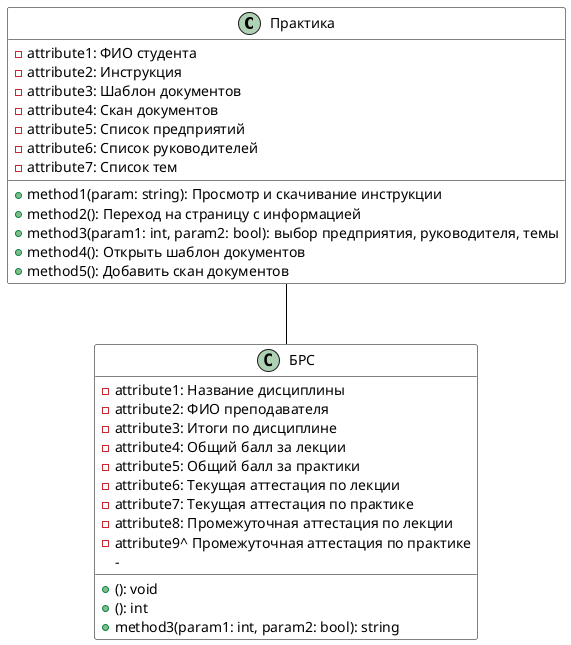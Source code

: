 @startuml

' Настройка стиля для прямоугольника
skinparam class {
    BackgroundColor #FFF
    BorderColor #000
    ArrowColor #000
    FontName Arial
}

' Класс с атрибутами и методами
class "Практика" as MyClass {
  ' Атрибуты (поля класса)
  - attribute1: ФИО студента
  - attribute2: Инструкция
  - attribute3: Шаблон документов
  - attribute4: Скан документов
  - attribute5: Список предприятий
  - attribute6: Список руководителей
  - attribute7: Список тем
  ' Методы (функции класса)
  + method1(param: string): Просмотр и скачивание инструкции
  + method2(): Переход на страницу с информацией
  + method3(param1: int, param2: bool): выбор предприятия, руководителя, темы
  + method4(): Открыть шаблон документов
  + method5(): Добавить скан документов
}

' Можно добавить связь с другим классом (опционально)
' class AnotherClass
' MyClass --> AnotherClass : "использует"
MyClass--BRS

' Настройка стиля для прямоугольника
skinparam class {
    BackgroundColor #FFF
    BorderColor #000
    ArrowColor #000
    FontName Arial
}

' Класс с атрибутами и методами
class "БРС" as BRS {
  ' Атрибуты (поля класса)
  - attribute1: Название дисциплины
  - attribute2: ФИО преподавателя
  - attribute3: Итоги по дисциплине
  - attribute4: Общий балл за лекции
  - attribute5: Общий балл за практики
  - attribute6: Текущая аттестация по лекции
  - attribute7: Текущая аттестация по практике
  - attribute8: Промежуточная аттестация по лекции
  - attribute9^ Промежуточная аттестация по практике
  - 
  ' Методы (функции класса)
  + (): void
  +  (): int
  + method3(param1: int, param2: bool): string
}
' Можно добавить связь с другим классом (опционально)
' class AnotherClass
' MyClass --> AnotherClass : "использует"

@enduml